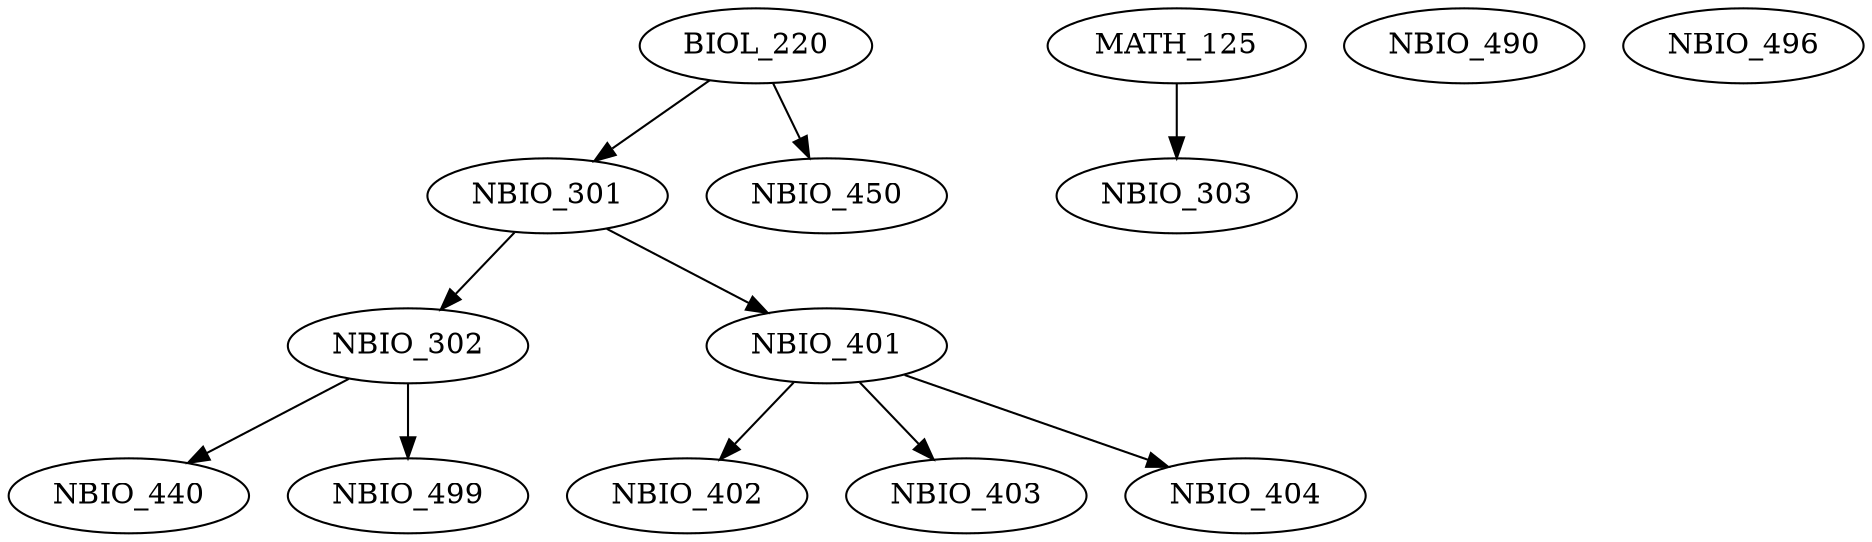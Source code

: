 digraph G {
    edge [color=black];
    BIOL_220 -> NBIO_301;
    edge [color=black];
    NBIO_301 -> NBIO_302;
    edge [color=black];
    MATH_125 -> NBIO_303;
    edge [color=black];
    NBIO_301 -> NBIO_401;
    edge [color=black];
    NBIO_401 -> NBIO_402;
    edge [color=black];
    NBIO_401 -> NBIO_403;
    edge [color=black];
    NBIO_401 -> NBIO_404;
    edge [color=black];
    NBIO_302 -> NBIO_440;
    edge [color=black];
    BIOL_220 -> NBIO_450;
    NBIO_490;
    NBIO_496;
    edge [color=black];
    NBIO_302 -> NBIO_499;
}
